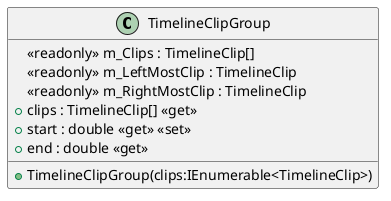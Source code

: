 @startuml
class TimelineClipGroup {
    <<readonly>> m_Clips : TimelineClip[]
    <<readonly>> m_LeftMostClip : TimelineClip
    <<readonly>> m_RightMostClip : TimelineClip
    + clips : TimelineClip[] <<get>>
    + start : double <<get>> <<set>>
    + end : double <<get>>
    + TimelineClipGroup(clips:IEnumerable<TimelineClip>)
}
@enduml
